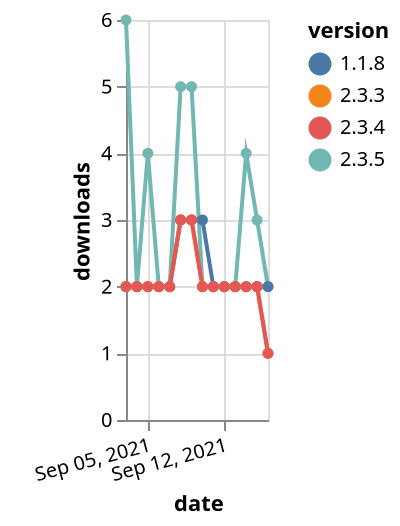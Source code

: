 {"$schema": "https://vega.github.io/schema/vega-lite/v5.json", "description": "A simple bar chart with embedded data.", "data": {"values": [{"date": "2021-09-03", "total": 7276, "delta": 6, "version": "2.3.5"}, {"date": "2021-09-04", "total": 7278, "delta": 2, "version": "2.3.5"}, {"date": "2021-09-05", "total": 7282, "delta": 4, "version": "2.3.5"}, {"date": "2021-09-06", "total": 7284, "delta": 2, "version": "2.3.5"}, {"date": "2021-09-07", "total": 7286, "delta": 2, "version": "2.3.5"}, {"date": "2021-09-08", "total": 7291, "delta": 5, "version": "2.3.5"}, {"date": "2021-09-09", "total": 7296, "delta": 5, "version": "2.3.5"}, {"date": "2021-09-10", "total": 7298, "delta": 2, "version": "2.3.5"}, {"date": "2021-09-11", "total": 7300, "delta": 2, "version": "2.3.5"}, {"date": "2021-09-12", "total": 7302, "delta": 2, "version": "2.3.5"}, {"date": "2021-09-13", "total": 7304, "delta": 2, "version": "2.3.5"}, {"date": "2021-09-14", "total": 7308, "delta": 4, "version": "2.3.5"}, {"date": "2021-09-15", "total": 7311, "delta": 3, "version": "2.3.5"}, {"date": "2021-09-16", "total": 7313, "delta": 2, "version": "2.3.5"}, {"date": "2021-09-03", "total": 2569, "delta": 2, "version": "1.1.8"}, {"date": "2021-09-04", "total": 2571, "delta": 2, "version": "1.1.8"}, {"date": "2021-09-05", "total": 2573, "delta": 2, "version": "1.1.8"}, {"date": "2021-09-06", "total": 2575, "delta": 2, "version": "1.1.8"}, {"date": "2021-09-07", "total": 2577, "delta": 2, "version": "1.1.8"}, {"date": "2021-09-08", "total": 2580, "delta": 3, "version": "1.1.8"}, {"date": "2021-09-09", "total": 2583, "delta": 3, "version": "1.1.8"}, {"date": "2021-09-10", "total": 2586, "delta": 3, "version": "1.1.8"}, {"date": "2021-09-11", "total": 2588, "delta": 2, "version": "1.1.8"}, {"date": "2021-09-12", "total": 2590, "delta": 2, "version": "1.1.8"}, {"date": "2021-09-13", "total": 2592, "delta": 2, "version": "1.1.8"}, {"date": "2021-09-14", "total": 2594, "delta": 2, "version": "1.1.8"}, {"date": "2021-09-15", "total": 2596, "delta": 2, "version": "1.1.8"}, {"date": "2021-09-16", "total": 2598, "delta": 2, "version": "1.1.8"}, {"date": "2021-09-03", "total": 1553, "delta": 2, "version": "2.3.3"}, {"date": "2021-09-04", "total": 1555, "delta": 2, "version": "2.3.3"}, {"date": "2021-09-05", "total": 1557, "delta": 2, "version": "2.3.3"}, {"date": "2021-09-06", "total": 1559, "delta": 2, "version": "2.3.3"}, {"date": "2021-09-07", "total": 1561, "delta": 2, "version": "2.3.3"}, {"date": "2021-09-08", "total": 1564, "delta": 3, "version": "2.3.3"}, {"date": "2021-09-09", "total": 1567, "delta": 3, "version": "2.3.3"}, {"date": "2021-09-10", "total": 1569, "delta": 2, "version": "2.3.3"}, {"date": "2021-09-11", "total": 1571, "delta": 2, "version": "2.3.3"}, {"date": "2021-09-12", "total": 1573, "delta": 2, "version": "2.3.3"}, {"date": "2021-09-13", "total": 1575, "delta": 2, "version": "2.3.3"}, {"date": "2021-09-14", "total": 1577, "delta": 2, "version": "2.3.3"}, {"date": "2021-09-15", "total": 1579, "delta": 2, "version": "2.3.3"}, {"date": "2021-09-16", "total": 1580, "delta": 1, "version": "2.3.3"}, {"date": "2021-09-03", "total": 1617, "delta": 2, "version": "2.3.4"}, {"date": "2021-09-04", "total": 1619, "delta": 2, "version": "2.3.4"}, {"date": "2021-09-05", "total": 1621, "delta": 2, "version": "2.3.4"}, {"date": "2021-09-06", "total": 1623, "delta": 2, "version": "2.3.4"}, {"date": "2021-09-07", "total": 1625, "delta": 2, "version": "2.3.4"}, {"date": "2021-09-08", "total": 1628, "delta": 3, "version": "2.3.4"}, {"date": "2021-09-09", "total": 1631, "delta": 3, "version": "2.3.4"}, {"date": "2021-09-10", "total": 1633, "delta": 2, "version": "2.3.4"}, {"date": "2021-09-11", "total": 1635, "delta": 2, "version": "2.3.4"}, {"date": "2021-09-12", "total": 1637, "delta": 2, "version": "2.3.4"}, {"date": "2021-09-13", "total": 1639, "delta": 2, "version": "2.3.4"}, {"date": "2021-09-14", "total": 1641, "delta": 2, "version": "2.3.4"}, {"date": "2021-09-15", "total": 1643, "delta": 2, "version": "2.3.4"}, {"date": "2021-09-16", "total": 1644, "delta": 1, "version": "2.3.4"}]}, "width": "container", "mark": {"type": "line", "point": {"filled": true}}, "encoding": {"x": {"field": "date", "type": "temporal", "timeUnit": "yearmonthdate", "title": "date", "axis": {"labelAngle": -15}}, "y": {"field": "delta", "type": "quantitative", "title": "downloads"}, "color": {"field": "version", "type": "nominal"}, "tooltip": {"field": "delta"}}}